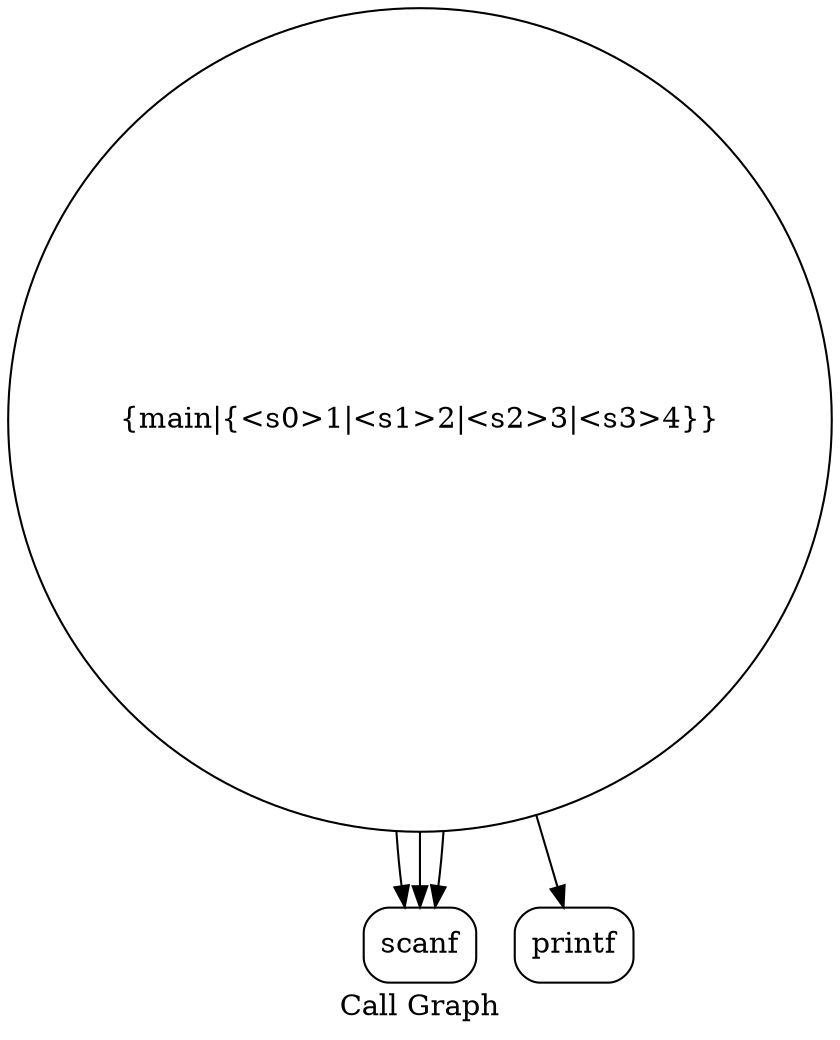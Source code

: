 digraph "Call Graph" {
	label="Call Graph";

	Node0x560ac1f016f0 [shape=record,shape=circle,label="{main|{<s0>1|<s1>2|<s2>3|<s3>4}}"];
	Node0x560ac1f016f0:s0 -> Node0x560ac1f01b80[color=black];
	Node0x560ac1f016f0:s1 -> Node0x560ac1f01b80[color=black];
	Node0x560ac1f016f0:s2 -> Node0x560ac1f01b80[color=black];
	Node0x560ac1f016f0:s3 -> Node0x560ac1f01c00[color=black];
	Node0x560ac1f01c00 [shape=record,shape=Mrecord,label="{printf}"];
	Node0x560ac1f01b80 [shape=record,shape=Mrecord,label="{scanf}"];
}
